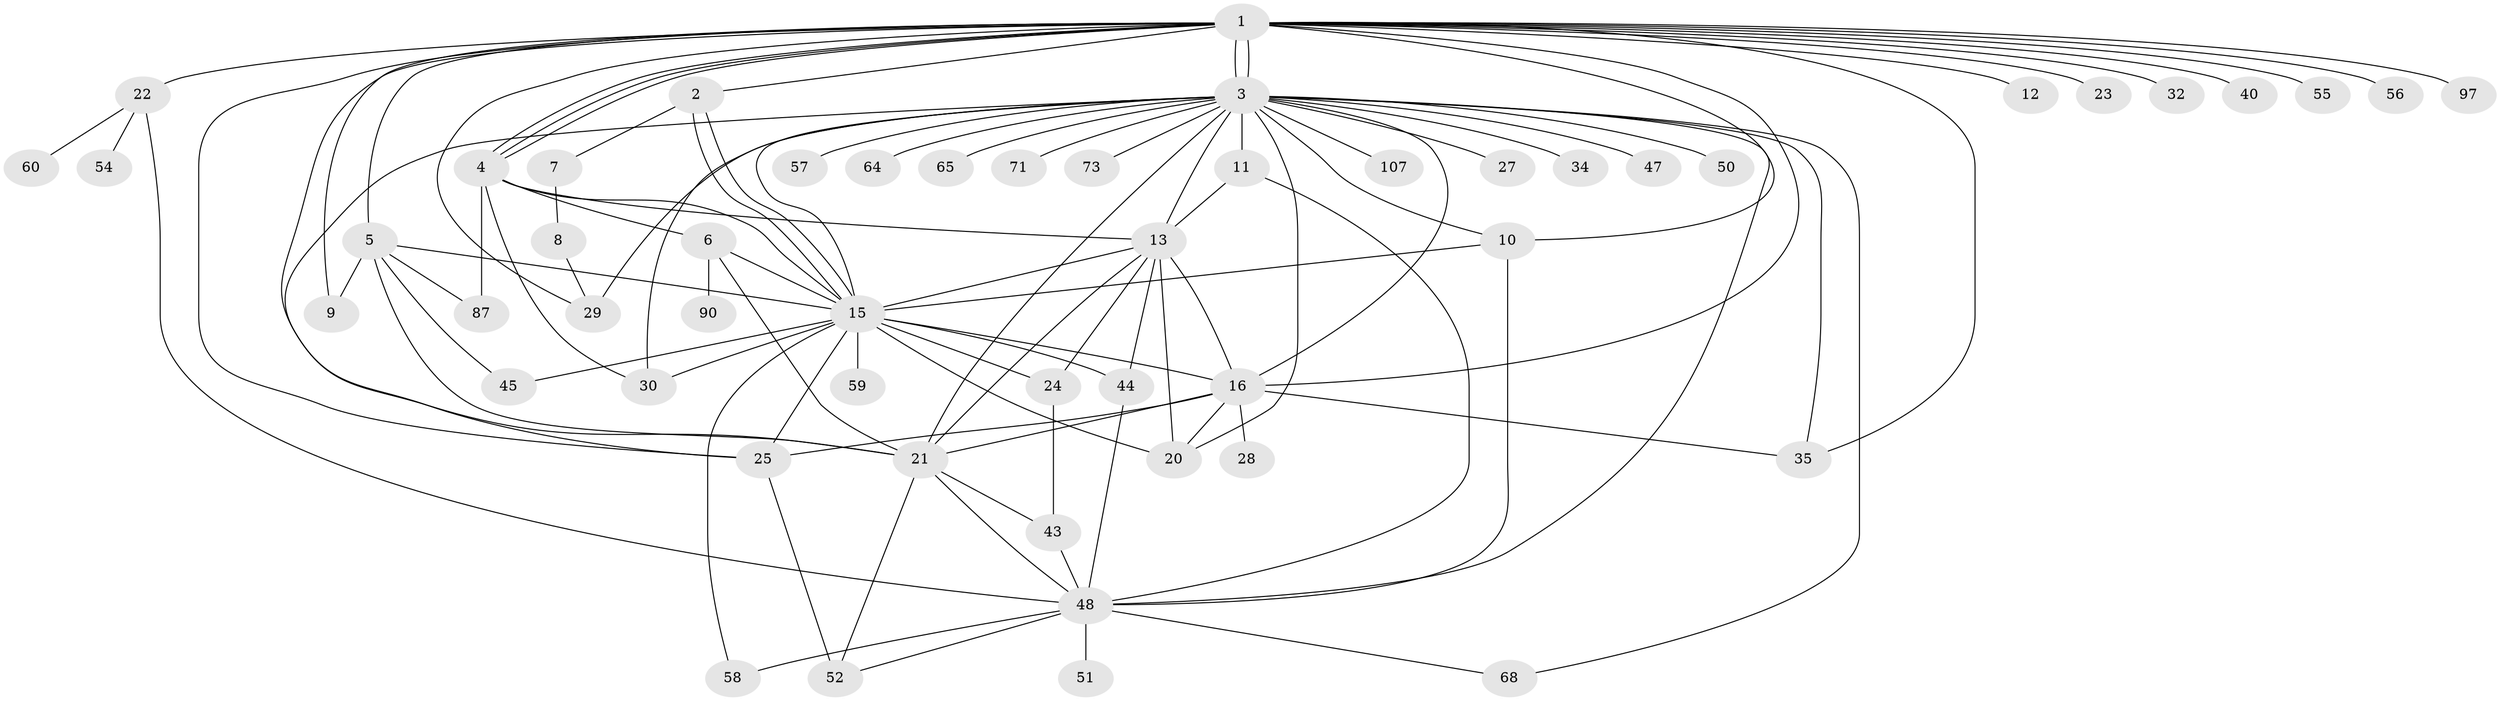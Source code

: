 // original degree distribution, {24: 0.009345794392523364, 4: 0.056074766355140186, 27: 0.009345794392523364, 8: 0.018691588785046728, 9: 0.009345794392523364, 3: 0.14018691588785046, 2: 0.2336448598130841, 1: 0.40186915887850466, 5: 0.056074766355140186, 12: 0.009345794392523364, 13: 0.009345794392523364, 7: 0.009345794392523364, 6: 0.018691588785046728, 10: 0.018691588785046728}
// Generated by graph-tools (version 1.1) at 2025/14/03/09/25 04:14:29]
// undirected, 53 vertices, 101 edges
graph export_dot {
graph [start="1"]
  node [color=gray90,style=filled];
  1;
  2;
  3;
  4;
  5 [super="+18+38"];
  6;
  7 [super="+42"];
  8;
  9;
  10 [super="+36"];
  11;
  12;
  13 [super="+104+39+14+19"];
  15 [super="+17+31+93+82+98+105+100"];
  16 [super="+83+67+84+72+33"];
  20;
  21 [super="+37"];
  22 [super="+91"];
  23 [super="+101"];
  24;
  25 [super="+61+78+26"];
  27 [super="+76"];
  28;
  29 [super="+94"];
  30;
  32;
  34;
  35 [super="+63"];
  40;
  43;
  44;
  45 [super="+46+53"];
  47;
  48 [super="+66+86"];
  50 [super="+106"];
  51;
  52;
  54;
  55;
  56;
  57;
  58;
  59;
  60;
  64;
  65;
  68;
  71 [super="+89"];
  73;
  87;
  90;
  97;
  107;
  1 -- 2;
  1 -- 3;
  1 -- 3;
  1 -- 4;
  1 -- 4;
  1 -- 4;
  1 -- 5;
  1 -- 9;
  1 -- 10;
  1 -- 12;
  1 -- 16;
  1 -- 22 [weight=2];
  1 -- 23 [weight=2];
  1 -- 25;
  1 -- 29;
  1 -- 32;
  1 -- 35;
  1 -- 40;
  1 -- 55;
  1 -- 56;
  1 -- 97;
  1 -- 21;
  2 -- 7;
  2 -- 15;
  2 -- 15;
  3 -- 10;
  3 -- 11;
  3 -- 13 [weight=2];
  3 -- 15;
  3 -- 16 [weight=2];
  3 -- 20;
  3 -- 25;
  3 -- 27;
  3 -- 29;
  3 -- 30;
  3 -- 34;
  3 -- 47;
  3 -- 50;
  3 -- 57;
  3 -- 64;
  3 -- 65;
  3 -- 68;
  3 -- 71;
  3 -- 73;
  3 -- 107;
  3 -- 35;
  3 -- 48;
  3 -- 21;
  4 -- 6;
  4 -- 30;
  4 -- 87;
  4 -- 15;
  4 -- 13;
  5 -- 9;
  5 -- 15 [weight=2];
  5 -- 45;
  5 -- 87;
  5 -- 21;
  6 -- 21;
  6 -- 90;
  6 -- 15;
  7 -- 8;
  8 -- 29;
  10 -- 48;
  10 -- 15;
  11 -- 48;
  11 -- 13;
  13 -- 20;
  13 -- 44;
  13 -- 15;
  13 -- 21;
  13 -- 24;
  13 -- 16;
  15 -- 58;
  15 -- 44;
  15 -- 16 [weight=2];
  15 -- 20 [weight=2];
  15 -- 24;
  15 -- 25 [weight=2];
  15 -- 59;
  15 -- 30;
  15 -- 45;
  16 -- 20;
  16 -- 28;
  16 -- 35;
  16 -- 25;
  16 -- 21;
  21 -- 43;
  21 -- 48;
  21 -- 52;
  22 -- 54;
  22 -- 60;
  22 -- 48;
  24 -- 43;
  25 -- 52 [weight=2];
  43 -- 48;
  44 -- 48;
  48 -- 51;
  48 -- 58;
  48 -- 68;
  48 -- 52;
}
